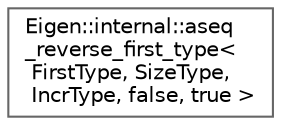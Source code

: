 digraph "Graphical Class Hierarchy"
{
 // LATEX_PDF_SIZE
  bgcolor="transparent";
  edge [fontname=Helvetica,fontsize=10,labelfontname=Helvetica,labelfontsize=10];
  node [fontname=Helvetica,fontsize=10,shape=box,height=0.2,width=0.4];
  rankdir="LR";
  Node0 [id="Node000000",label="Eigen::internal::aseq\l_reverse_first_type\<\l FirstType, SizeType,\l IncrType, false, true \>",height=0.2,width=0.4,color="grey40", fillcolor="white", style="filled",URL="$structEigen_1_1internal_1_1aseq__reverse__first__type_3_01FirstType_00_01SizeType_00_01IncrType_00_01false_00_01true_01_4.html",tooltip=" "];
}
